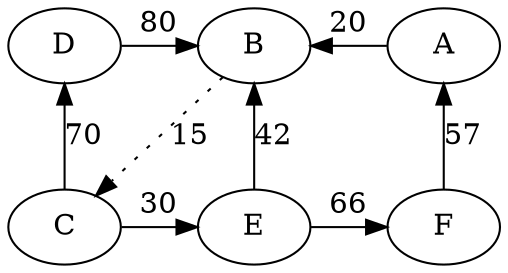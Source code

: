 digraph multiCycle {
    A -> B [label="20" constraint=false]
    B -> C [label="15" style=dotted]
    C -> D [label="70"]
    D -> B [label="80"]
    C -> E [label="30"]
    E -> B [label="42"]
    E -> F [label="66"]
    F -> A [label="57"]
    { rank=same; D B A }
    { rank=same; C E F }
}
